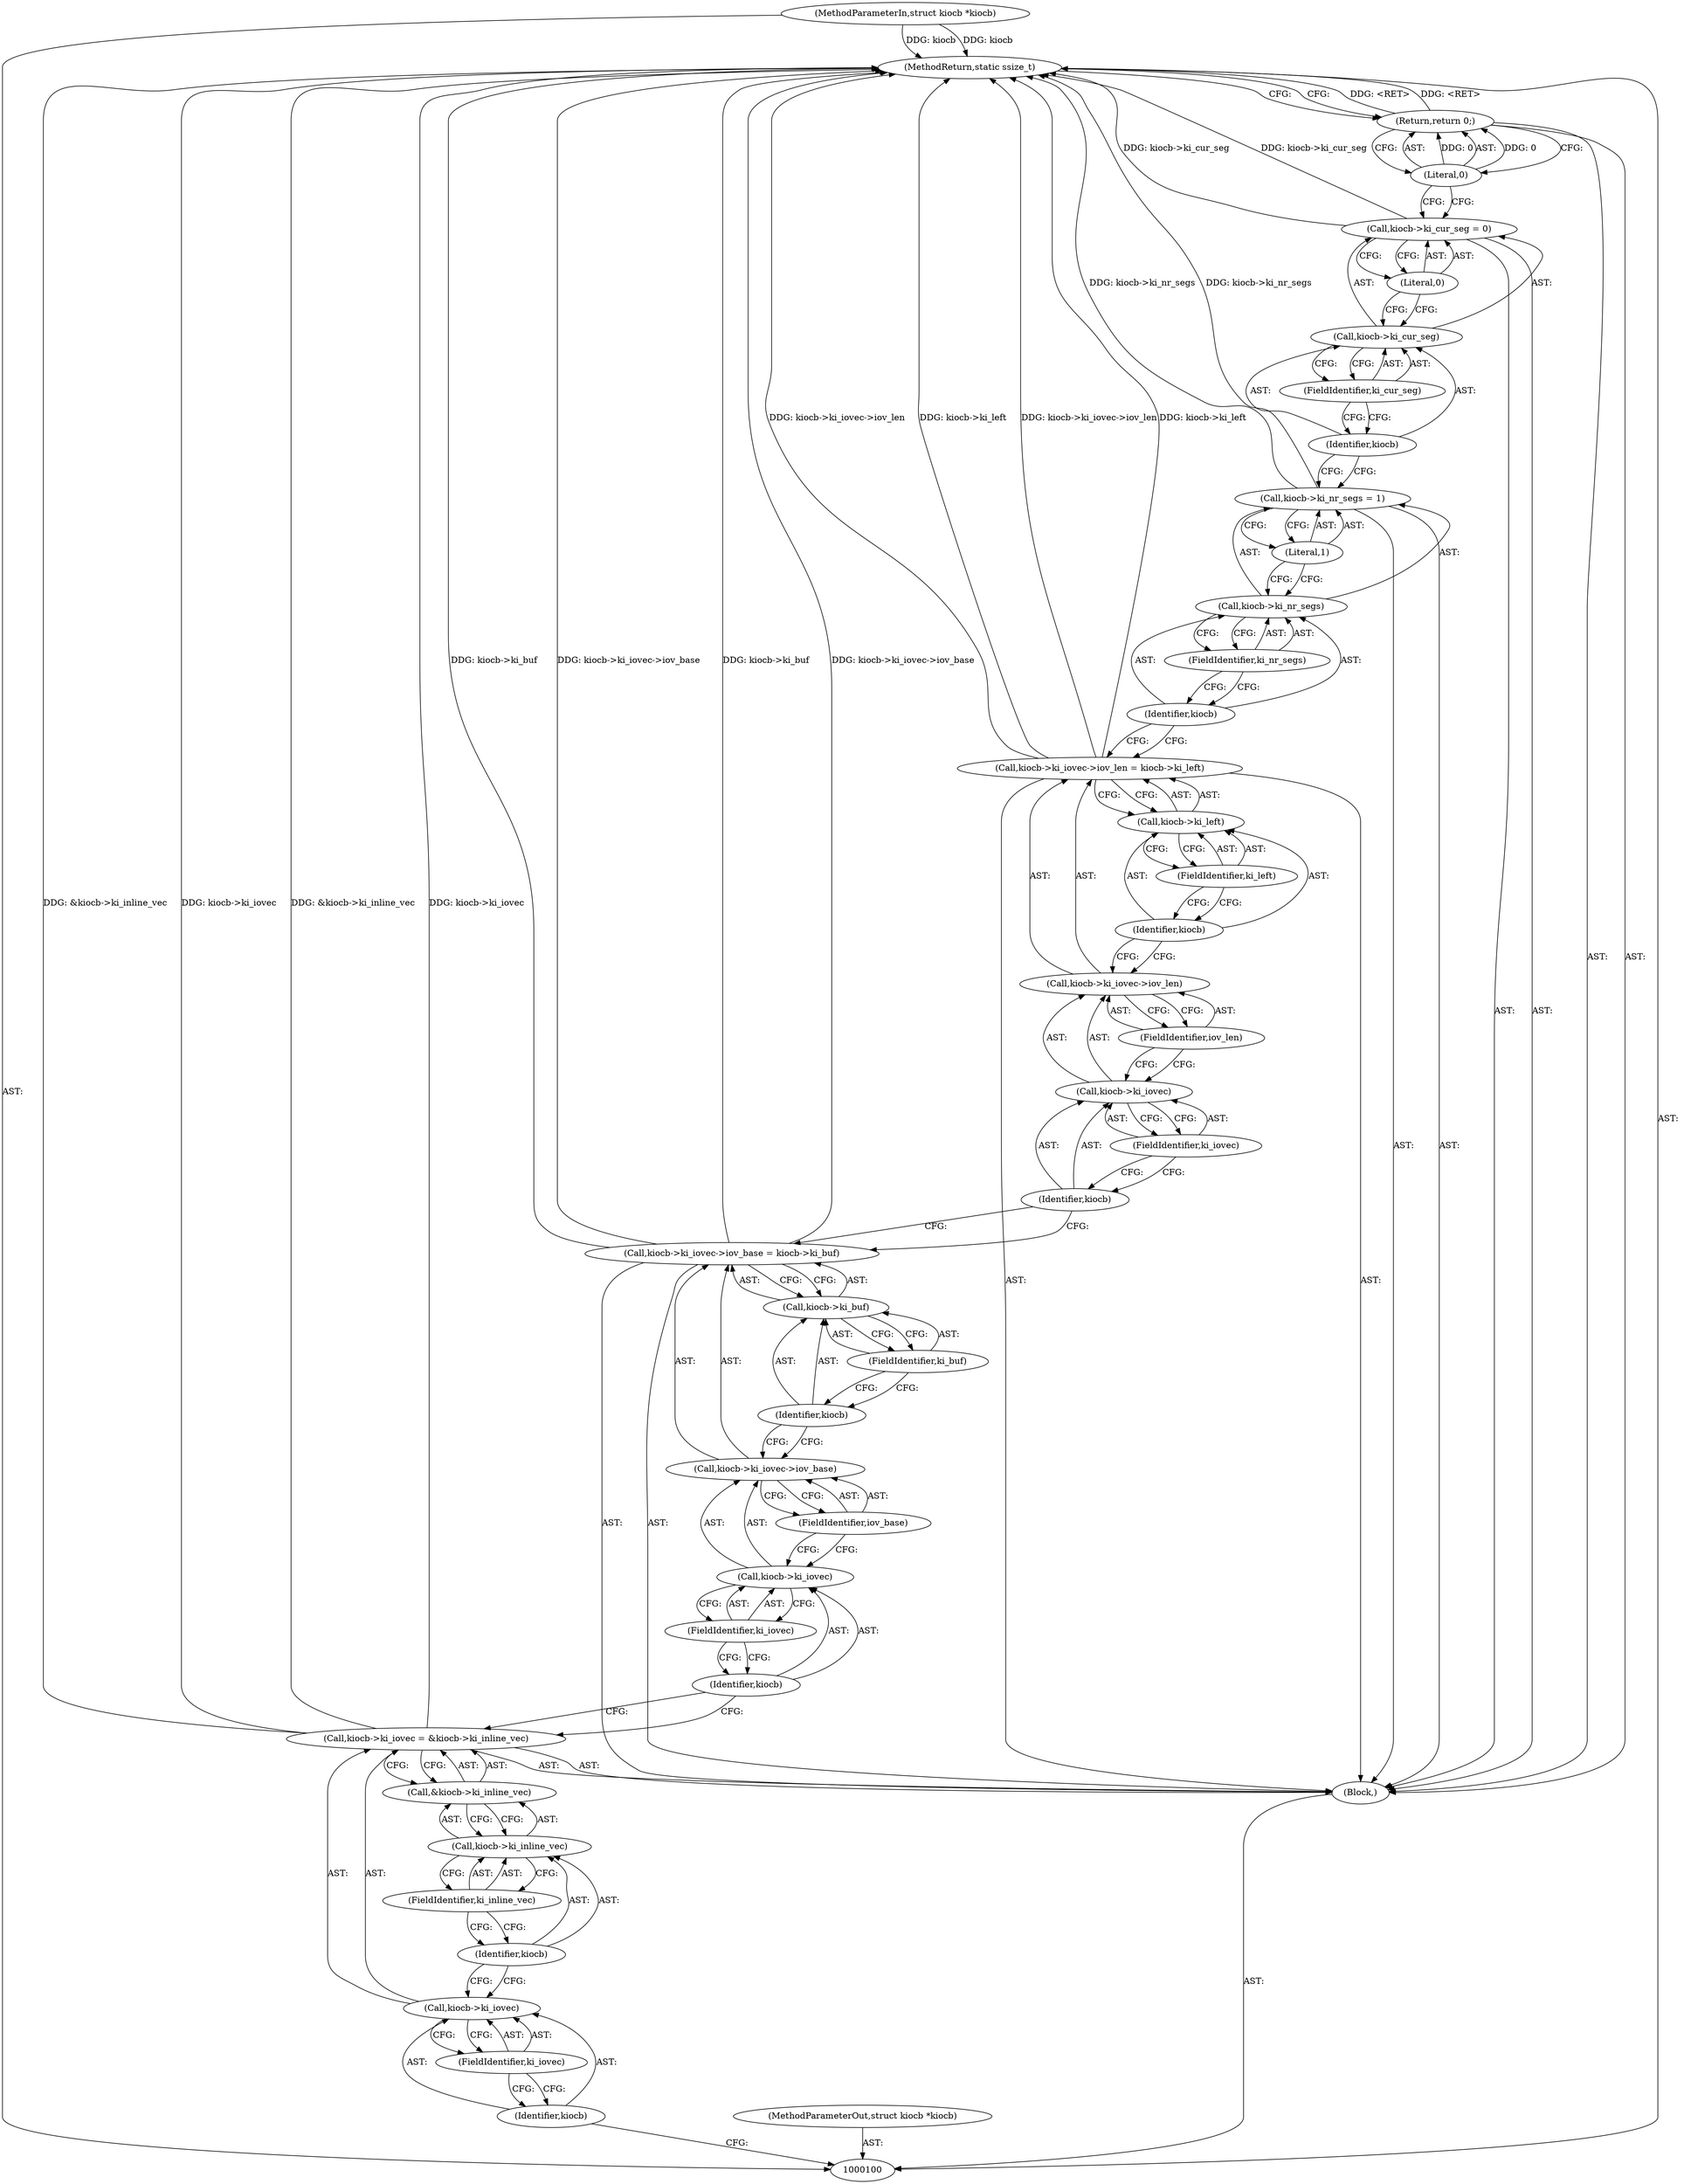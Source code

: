 digraph "1_linux_a70b52ec1aaeaf60f4739edb1b422827cb6f3893_0" {
"1000141" [label="(MethodReturn,static ssize_t)"];
"1000101" [label="(MethodParameterIn,struct kiocb *kiocb)"];
"1000161" [label="(MethodParameterOut,struct kiocb *kiocb)"];
"1000102" [label="(Block,)"];
"1000103" [label="(Call,kiocb->ki_iovec = &kiocb->ki_inline_vec)"];
"1000104" [label="(Call,kiocb->ki_iovec)"];
"1000105" [label="(Identifier,kiocb)"];
"1000107" [label="(Call,&kiocb->ki_inline_vec)"];
"1000108" [label="(Call,kiocb->ki_inline_vec)"];
"1000109" [label="(Identifier,kiocb)"];
"1000110" [label="(FieldIdentifier,ki_inline_vec)"];
"1000106" [label="(FieldIdentifier,ki_iovec)"];
"1000116" [label="(FieldIdentifier,iov_base)"];
"1000111" [label="(Call,kiocb->ki_iovec->iov_base = kiocb->ki_buf)"];
"1000112" [label="(Call,kiocb->ki_iovec->iov_base)"];
"1000113" [label="(Call,kiocb->ki_iovec)"];
"1000114" [label="(Identifier,kiocb)"];
"1000117" [label="(Call,kiocb->ki_buf)"];
"1000118" [label="(Identifier,kiocb)"];
"1000119" [label="(FieldIdentifier,ki_buf)"];
"1000115" [label="(FieldIdentifier,ki_iovec)"];
"1000120" [label="(Call,kiocb->ki_iovec->iov_len = kiocb->ki_left)"];
"1000121" [label="(Call,kiocb->ki_iovec->iov_len)"];
"1000122" [label="(Call,kiocb->ki_iovec)"];
"1000123" [label="(Identifier,kiocb)"];
"1000125" [label="(FieldIdentifier,iov_len)"];
"1000126" [label="(Call,kiocb->ki_left)"];
"1000127" [label="(Identifier,kiocb)"];
"1000128" [label="(FieldIdentifier,ki_left)"];
"1000124" [label="(FieldIdentifier,ki_iovec)"];
"1000129" [label="(Call,kiocb->ki_nr_segs = 1)"];
"1000130" [label="(Call,kiocb->ki_nr_segs)"];
"1000131" [label="(Identifier,kiocb)"];
"1000133" [label="(Literal,1)"];
"1000132" [label="(FieldIdentifier,ki_nr_segs)"];
"1000134" [label="(Call,kiocb->ki_cur_seg = 0)"];
"1000135" [label="(Call,kiocb->ki_cur_seg)"];
"1000136" [label="(Identifier,kiocb)"];
"1000138" [label="(Literal,0)"];
"1000137" [label="(FieldIdentifier,ki_cur_seg)"];
"1000139" [label="(Return,return 0;)"];
"1000140" [label="(Literal,0)"];
"1000141" -> "1000100"  [label="AST: "];
"1000141" -> "1000139"  [label="CFG: "];
"1000139" -> "1000141"  [label="DDG: <RET>"];
"1000111" -> "1000141"  [label="DDG: kiocb->ki_buf"];
"1000111" -> "1000141"  [label="DDG: kiocb->ki_iovec->iov_base"];
"1000103" -> "1000141"  [label="DDG: &kiocb->ki_inline_vec"];
"1000103" -> "1000141"  [label="DDG: kiocb->ki_iovec"];
"1000120" -> "1000141"  [label="DDG: kiocb->ki_iovec->iov_len"];
"1000120" -> "1000141"  [label="DDG: kiocb->ki_left"];
"1000129" -> "1000141"  [label="DDG: kiocb->ki_nr_segs"];
"1000134" -> "1000141"  [label="DDG: kiocb->ki_cur_seg"];
"1000101" -> "1000141"  [label="DDG: kiocb"];
"1000101" -> "1000100"  [label="AST: "];
"1000101" -> "1000141"  [label="DDG: kiocb"];
"1000161" -> "1000100"  [label="AST: "];
"1000102" -> "1000100"  [label="AST: "];
"1000103" -> "1000102"  [label="AST: "];
"1000111" -> "1000102"  [label="AST: "];
"1000120" -> "1000102"  [label="AST: "];
"1000129" -> "1000102"  [label="AST: "];
"1000134" -> "1000102"  [label="AST: "];
"1000139" -> "1000102"  [label="AST: "];
"1000103" -> "1000102"  [label="AST: "];
"1000103" -> "1000107"  [label="CFG: "];
"1000104" -> "1000103"  [label="AST: "];
"1000107" -> "1000103"  [label="AST: "];
"1000114" -> "1000103"  [label="CFG: "];
"1000103" -> "1000141"  [label="DDG: &kiocb->ki_inline_vec"];
"1000103" -> "1000141"  [label="DDG: kiocb->ki_iovec"];
"1000104" -> "1000103"  [label="AST: "];
"1000104" -> "1000106"  [label="CFG: "];
"1000105" -> "1000104"  [label="AST: "];
"1000106" -> "1000104"  [label="AST: "];
"1000109" -> "1000104"  [label="CFG: "];
"1000105" -> "1000104"  [label="AST: "];
"1000105" -> "1000100"  [label="CFG: "];
"1000106" -> "1000105"  [label="CFG: "];
"1000107" -> "1000103"  [label="AST: "];
"1000107" -> "1000108"  [label="CFG: "];
"1000108" -> "1000107"  [label="AST: "];
"1000103" -> "1000107"  [label="CFG: "];
"1000108" -> "1000107"  [label="AST: "];
"1000108" -> "1000110"  [label="CFG: "];
"1000109" -> "1000108"  [label="AST: "];
"1000110" -> "1000108"  [label="AST: "];
"1000107" -> "1000108"  [label="CFG: "];
"1000109" -> "1000108"  [label="AST: "];
"1000109" -> "1000104"  [label="CFG: "];
"1000110" -> "1000109"  [label="CFG: "];
"1000110" -> "1000108"  [label="AST: "];
"1000110" -> "1000109"  [label="CFG: "];
"1000108" -> "1000110"  [label="CFG: "];
"1000106" -> "1000104"  [label="AST: "];
"1000106" -> "1000105"  [label="CFG: "];
"1000104" -> "1000106"  [label="CFG: "];
"1000116" -> "1000112"  [label="AST: "];
"1000116" -> "1000113"  [label="CFG: "];
"1000112" -> "1000116"  [label="CFG: "];
"1000111" -> "1000102"  [label="AST: "];
"1000111" -> "1000117"  [label="CFG: "];
"1000112" -> "1000111"  [label="AST: "];
"1000117" -> "1000111"  [label="AST: "];
"1000123" -> "1000111"  [label="CFG: "];
"1000111" -> "1000141"  [label="DDG: kiocb->ki_buf"];
"1000111" -> "1000141"  [label="DDG: kiocb->ki_iovec->iov_base"];
"1000112" -> "1000111"  [label="AST: "];
"1000112" -> "1000116"  [label="CFG: "];
"1000113" -> "1000112"  [label="AST: "];
"1000116" -> "1000112"  [label="AST: "];
"1000118" -> "1000112"  [label="CFG: "];
"1000113" -> "1000112"  [label="AST: "];
"1000113" -> "1000115"  [label="CFG: "];
"1000114" -> "1000113"  [label="AST: "];
"1000115" -> "1000113"  [label="AST: "];
"1000116" -> "1000113"  [label="CFG: "];
"1000114" -> "1000113"  [label="AST: "];
"1000114" -> "1000103"  [label="CFG: "];
"1000115" -> "1000114"  [label="CFG: "];
"1000117" -> "1000111"  [label="AST: "];
"1000117" -> "1000119"  [label="CFG: "];
"1000118" -> "1000117"  [label="AST: "];
"1000119" -> "1000117"  [label="AST: "];
"1000111" -> "1000117"  [label="CFG: "];
"1000118" -> "1000117"  [label="AST: "];
"1000118" -> "1000112"  [label="CFG: "];
"1000119" -> "1000118"  [label="CFG: "];
"1000119" -> "1000117"  [label="AST: "];
"1000119" -> "1000118"  [label="CFG: "];
"1000117" -> "1000119"  [label="CFG: "];
"1000115" -> "1000113"  [label="AST: "];
"1000115" -> "1000114"  [label="CFG: "];
"1000113" -> "1000115"  [label="CFG: "];
"1000120" -> "1000102"  [label="AST: "];
"1000120" -> "1000126"  [label="CFG: "];
"1000121" -> "1000120"  [label="AST: "];
"1000126" -> "1000120"  [label="AST: "];
"1000131" -> "1000120"  [label="CFG: "];
"1000120" -> "1000141"  [label="DDG: kiocb->ki_iovec->iov_len"];
"1000120" -> "1000141"  [label="DDG: kiocb->ki_left"];
"1000121" -> "1000120"  [label="AST: "];
"1000121" -> "1000125"  [label="CFG: "];
"1000122" -> "1000121"  [label="AST: "];
"1000125" -> "1000121"  [label="AST: "];
"1000127" -> "1000121"  [label="CFG: "];
"1000122" -> "1000121"  [label="AST: "];
"1000122" -> "1000124"  [label="CFG: "];
"1000123" -> "1000122"  [label="AST: "];
"1000124" -> "1000122"  [label="AST: "];
"1000125" -> "1000122"  [label="CFG: "];
"1000123" -> "1000122"  [label="AST: "];
"1000123" -> "1000111"  [label="CFG: "];
"1000124" -> "1000123"  [label="CFG: "];
"1000125" -> "1000121"  [label="AST: "];
"1000125" -> "1000122"  [label="CFG: "];
"1000121" -> "1000125"  [label="CFG: "];
"1000126" -> "1000120"  [label="AST: "];
"1000126" -> "1000128"  [label="CFG: "];
"1000127" -> "1000126"  [label="AST: "];
"1000128" -> "1000126"  [label="AST: "];
"1000120" -> "1000126"  [label="CFG: "];
"1000127" -> "1000126"  [label="AST: "];
"1000127" -> "1000121"  [label="CFG: "];
"1000128" -> "1000127"  [label="CFG: "];
"1000128" -> "1000126"  [label="AST: "];
"1000128" -> "1000127"  [label="CFG: "];
"1000126" -> "1000128"  [label="CFG: "];
"1000124" -> "1000122"  [label="AST: "];
"1000124" -> "1000123"  [label="CFG: "];
"1000122" -> "1000124"  [label="CFG: "];
"1000129" -> "1000102"  [label="AST: "];
"1000129" -> "1000133"  [label="CFG: "];
"1000130" -> "1000129"  [label="AST: "];
"1000133" -> "1000129"  [label="AST: "];
"1000136" -> "1000129"  [label="CFG: "];
"1000129" -> "1000141"  [label="DDG: kiocb->ki_nr_segs"];
"1000130" -> "1000129"  [label="AST: "];
"1000130" -> "1000132"  [label="CFG: "];
"1000131" -> "1000130"  [label="AST: "];
"1000132" -> "1000130"  [label="AST: "];
"1000133" -> "1000130"  [label="CFG: "];
"1000131" -> "1000130"  [label="AST: "];
"1000131" -> "1000120"  [label="CFG: "];
"1000132" -> "1000131"  [label="CFG: "];
"1000133" -> "1000129"  [label="AST: "];
"1000133" -> "1000130"  [label="CFG: "];
"1000129" -> "1000133"  [label="CFG: "];
"1000132" -> "1000130"  [label="AST: "];
"1000132" -> "1000131"  [label="CFG: "];
"1000130" -> "1000132"  [label="CFG: "];
"1000134" -> "1000102"  [label="AST: "];
"1000134" -> "1000138"  [label="CFG: "];
"1000135" -> "1000134"  [label="AST: "];
"1000138" -> "1000134"  [label="AST: "];
"1000140" -> "1000134"  [label="CFG: "];
"1000134" -> "1000141"  [label="DDG: kiocb->ki_cur_seg"];
"1000135" -> "1000134"  [label="AST: "];
"1000135" -> "1000137"  [label="CFG: "];
"1000136" -> "1000135"  [label="AST: "];
"1000137" -> "1000135"  [label="AST: "];
"1000138" -> "1000135"  [label="CFG: "];
"1000136" -> "1000135"  [label="AST: "];
"1000136" -> "1000129"  [label="CFG: "];
"1000137" -> "1000136"  [label="CFG: "];
"1000138" -> "1000134"  [label="AST: "];
"1000138" -> "1000135"  [label="CFG: "];
"1000134" -> "1000138"  [label="CFG: "];
"1000137" -> "1000135"  [label="AST: "];
"1000137" -> "1000136"  [label="CFG: "];
"1000135" -> "1000137"  [label="CFG: "];
"1000139" -> "1000102"  [label="AST: "];
"1000139" -> "1000140"  [label="CFG: "];
"1000140" -> "1000139"  [label="AST: "];
"1000141" -> "1000139"  [label="CFG: "];
"1000139" -> "1000141"  [label="DDG: <RET>"];
"1000140" -> "1000139"  [label="DDG: 0"];
"1000140" -> "1000139"  [label="AST: "];
"1000140" -> "1000134"  [label="CFG: "];
"1000139" -> "1000140"  [label="CFG: "];
"1000140" -> "1000139"  [label="DDG: 0"];
}
